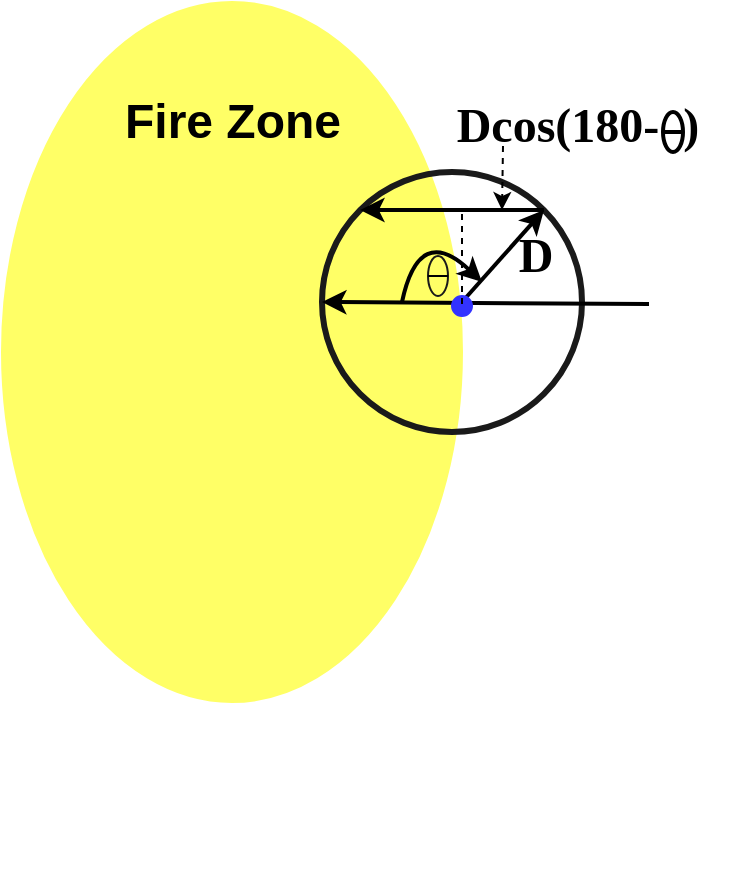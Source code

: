 <mxfile version="11.1.4" type="device"><diagram id="GM2Jbq8MpQJfru7XyS6B" name="Page-1"><mxGraphModel dx="946" dy="602" grid="1" gridSize="10" guides="1" tooltips="1" connect="1" arrows="1" fold="1" page="1" pageScale="1" pageWidth="850" pageHeight="1100" math="0" shadow="0"><root><mxCell id="0"/><mxCell id="1" parent="0"/><mxCell id="FR3cMybkhk5iQw6L4Aeh-1" value="" style="ellipse;whiteSpace=wrap;html=1;strokeColor=#FFFF66;fillColor=#FFFF66;" parent="1" vertex="1"><mxGeometry x="90" y="150" width="230" height="350" as="geometry"/></mxCell><mxCell id="FR3cMybkhk5iQw6L4Aeh-2" value="" style="ellipse;whiteSpace=wrap;html=1;aspect=fixed;strokeColor=#1A1A1A;fillColor=none;strokeWidth=3;" parent="1" vertex="1"><mxGeometry x="250" y="235" width="130" height="130" as="geometry"/></mxCell><mxCell id="FR3cMybkhk5iQw6L4Aeh-3" value="" style="endArrow=classic;html=1;entryX=0;entryY=0.5;entryDx=0;entryDy=0;strokeWidth=2;exitX=0.5;exitY=0;exitDx=0;exitDy=0;" parent="1" source="FR3cMybkhk5iQw6L4Aeh-13" target="FR3cMybkhk5iQw6L4Aeh-2" edge="1"><mxGeometry width="50" height="50" relative="1" as="geometry"><mxPoint x="440" y="300" as="sourcePoint"/><mxPoint x="425" y="295" as="targetPoint"/></mxGeometry></mxCell><mxCell id="FR3cMybkhk5iQw6L4Aeh-5" value="" style="endArrow=classic;html=1;strokeWidth=2;entryX=0;entryY=0;entryDx=0;entryDy=0;exitX=1;exitY=0;exitDx=0;exitDy=0;" parent="1" source="FR3cMybkhk5iQw6L4Aeh-2" target="FR3cMybkhk5iQw6L4Aeh-2" edge="1"><mxGeometry width="50" height="50" relative="1" as="geometry"><mxPoint x="350" y="290" as="sourcePoint"/><mxPoint x="400" y="240" as="targetPoint"/></mxGeometry></mxCell><mxCell id="FR3cMybkhk5iQw6L4Aeh-6" value="" style="curved=1;endArrow=classic;html=1;strokeWidth=2;" parent="1" edge="1"><mxGeometry width="50" height="50" relative="1" as="geometry"><mxPoint x="290" y="300" as="sourcePoint"/><mxPoint x="330" y="290" as="targetPoint"/><Array as="points"><mxPoint x="298.5" y="260"/></Array></mxGeometry></mxCell><mxCell id="FR3cMybkhk5iQw6L4Aeh-13" value="" style="shape=image;html=1;verticalAlign=top;verticalLabelPosition=bottom;labelBackgroundColor=#ffffff;imageAspect=0;aspect=fixed;image=https://cdn4.iconfinder.com/data/icons/ionicons/512/icon-plane-128.png;strokeColor=#1A1A1A;strokeWidth=3;fillColor=none;rotation=-90;" parent="1" vertex="1"><mxGeometry x="413.5" y="290" width="22" height="22" as="geometry"/></mxCell><mxCell id="FR3cMybkhk5iQw6L4Aeh-9" value="" style="shape=image;html=1;verticalAlign=top;verticalLabelPosition=bottom;labelBackgroundColor=#ffffff;imageAspect=0;aspect=fixed;image=https://cdn4.iconfinder.com/data/icons/ionicons/512/icon-plane-128.png;strokeColor=#1A1A1A;strokeWidth=3;fillColor=none;rotation=40;" parent="1" vertex="1"><mxGeometry x="330" y="268" width="22" height="22" as="geometry"/></mxCell><mxCell id="FR3cMybkhk5iQw6L4Aeh-15" value="" style="endArrow=classic;html=1;strokeWidth=2;entryX=1;entryY=0;entryDx=0;entryDy=0;" parent="1" target="FR3cMybkhk5iQw6L4Aeh-2" edge="1"><mxGeometry width="50" height="50" relative="1" as="geometry"><mxPoint x="320" y="300" as="sourcePoint"/><mxPoint x="360.962" y="254.038" as="targetPoint"/></mxGeometry></mxCell><mxCell id="FR3cMybkhk5iQw6L4Aeh-16" value="Fire Zone" style="text;strokeColor=none;fillColor=none;html=1;fontSize=24;fontStyle=1;verticalAlign=middle;align=center;" parent="1" vertex="1"><mxGeometry x="135" y="190" width="140" height="40" as="geometry"/></mxCell><mxCell id="FR3cMybkhk5iQw6L4Aeh-18" value="" style="ellipse;whiteSpace=wrap;html=1;strokeColor=#1A1A1A;strokeWidth=1;fillColor=none;" parent="1" vertex="1"><mxGeometry x="303" y="277" width="10" height="20" as="geometry"/></mxCell><mxCell id="FR3cMybkhk5iQw6L4Aeh-19" value="" style="endArrow=none;html=1;strokeWidth=1;exitX=0;exitY=0.5;exitDx=0;exitDy=0;entryX=1;entryY=0.5;entryDx=0;entryDy=0;" parent="1" source="FR3cMybkhk5iQw6L4Aeh-18" target="FR3cMybkhk5iQw6L4Aeh-18" edge="1"><mxGeometry width="50" height="50" relative="1" as="geometry"><mxPoint x="295" y="293" as="sourcePoint"/><mxPoint x="345" y="243" as="targetPoint"/></mxGeometry></mxCell><mxCell id="gk3nYm6o-MO1ZcNft4du-2" value="" style="ellipse;whiteSpace=wrap;html=1;" parent="1" vertex="1"><mxGeometry x="90" y="590" width="20" as="geometry"/></mxCell><mxCell id="gk3nYm6o-MO1ZcNft4du-3" value="" style="ellipse;whiteSpace=wrap;html=1;aspect=fixed;strokeColor=#3333FF;fillColor=#3333FF;" parent="1" vertex="1"><mxGeometry x="315" y="297" width="10" height="10" as="geometry"/></mxCell><mxCell id="TQHPm5bX70IFRJ4l863W-1" value="&lt;font size=&quot;1&quot;&gt;&lt;b style=&quot;font-size: 24px&quot;&gt;D&lt;/b&gt;&lt;/font&gt;" style="text;html=1;strokeColor=none;fillColor=none;align=center;verticalAlign=middle;whiteSpace=wrap;rounded=0;fontFamily=Times New Roman;" parent="1" vertex="1"><mxGeometry x="337" y="267" width="40" height="20" as="geometry"/></mxCell><mxCell id="yGl3Rp8BcP8DiXVzMtXK-1" value="" style="endArrow=none;dashed=1;html=1;exitX=0.5;exitY=1;exitDx=0;exitDy=0;" edge="1" parent="1"><mxGeometry width="50" height="50" relative="1" as="geometry"><mxPoint x="320" y="301" as="sourcePoint"/><mxPoint x="320" y="254" as="targetPoint"/></mxGeometry></mxCell><mxCell id="yGl3Rp8BcP8DiXVzMtXK-2" value="&lt;font face=&quot;Times New Roman&quot; size=&quot;1&quot;&gt;&lt;b style=&quot;font-size: 24px&quot;&gt;Dcos(180-&amp;nbsp; )&lt;/b&gt;&lt;/font&gt;" style="text;html=1;strokeColor=none;fillColor=none;align=center;verticalAlign=middle;whiteSpace=wrap;rounded=0;" vertex="1" parent="1"><mxGeometry x="303" y="202" width="150" height="20" as="geometry"/></mxCell><mxCell id="yGl3Rp8BcP8DiXVzMtXK-3" value="" style="ellipse;whiteSpace=wrap;html=1;fontFamily=Times New Roman;strokeWidth=2;" vertex="1" parent="1"><mxGeometry x="420.5" y="205" width="10" height="20" as="geometry"/></mxCell><mxCell id="yGl3Rp8BcP8DiXVzMtXK-4" value="" style="endArrow=none;html=1;fontFamily=Times New Roman;exitX=0;exitY=0.5;exitDx=0;exitDy=0;entryX=1;entryY=0.5;entryDx=0;entryDy=0;strokeWidth=2;" edge="1" parent="1" source="yGl3Rp8BcP8DiXVzMtXK-3" target="yGl3Rp8BcP8DiXVzMtXK-3"><mxGeometry width="50" height="50" relative="1" as="geometry"><mxPoint x="419.5" y="295" as="sourcePoint"/><mxPoint x="469.5" y="245" as="targetPoint"/></mxGeometry></mxCell><mxCell id="yGl3Rp8BcP8DiXVzMtXK-6" value="" style="endArrow=classic;html=1;strokeWidth=1;fontFamily=Times New Roman;exitX=0.25;exitY=1;exitDx=0;exitDy=0;dashed=1;" edge="1" parent="1" source="yGl3Rp8BcP8DiXVzMtXK-2"><mxGeometry width="50" height="50" relative="1" as="geometry"><mxPoint x="340.5" y="226" as="sourcePoint"/><mxPoint x="340" y="254" as="targetPoint"/></mxGeometry></mxCell></root></mxGraphModel></diagram></mxfile>